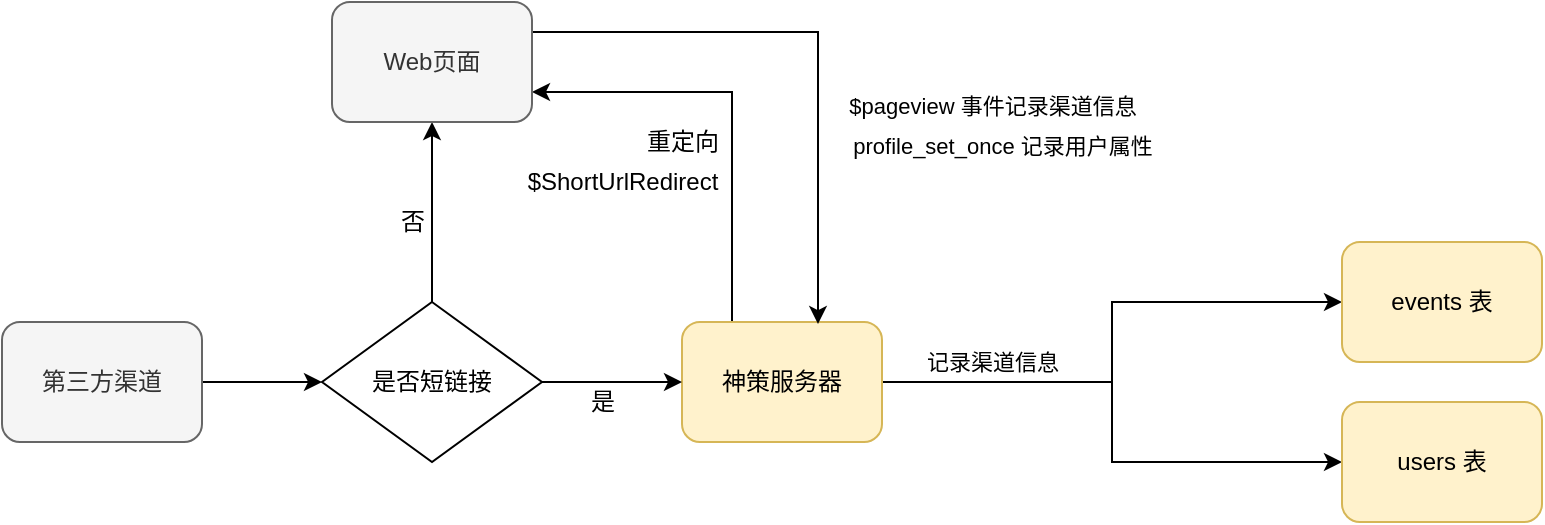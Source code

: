 <mxfile version="15.8.6" type="github">
  <diagram id="prtHgNgQTEPvFCAcTncT" name="Page-1">
    <mxGraphModel dx="2008" dy="645" grid="1" gridSize="10" guides="1" tooltips="1" connect="1" arrows="1" fold="1" page="1" pageScale="1" pageWidth="827" pageHeight="1169" math="0" shadow="0">
      <root>
        <mxCell id="0" />
        <mxCell id="1" parent="0" />
        <mxCell id="M7a1UfoR2cArPOc2KeIE-14" style="edgeStyle=orthogonalEdgeStyle;rounded=0;orthogonalLoop=1;jettySize=auto;html=1;exitX=1;exitY=0.5;exitDx=0;exitDy=0;entryX=0;entryY=0.5;entryDx=0;entryDy=0;" edge="1" parent="1" source="M7a1UfoR2cArPOc2KeIE-5" target="M7a1UfoR2cArPOc2KeIE-12">
          <mxGeometry relative="1" as="geometry" />
        </mxCell>
        <mxCell id="M7a1UfoR2cArPOc2KeIE-5" value="第三方渠道" style="rounded=1;whiteSpace=wrap;html=1;fillColor=#f5f5f5;fontColor=#333333;strokeColor=#666666;" vertex="1" parent="1">
          <mxGeometry x="-290" y="340" width="100" height="60" as="geometry" />
        </mxCell>
        <mxCell id="M7a1UfoR2cArPOc2KeIE-20" style="edgeStyle=orthogonalEdgeStyle;rounded=0;orthogonalLoop=1;jettySize=auto;html=1;exitX=0.25;exitY=0;exitDx=0;exitDy=0;entryX=1;entryY=0.75;entryDx=0;entryDy=0;" edge="1" parent="1" source="M7a1UfoR2cArPOc2KeIE-11" target="M7a1UfoR2cArPOc2KeIE-17">
          <mxGeometry relative="1" as="geometry" />
        </mxCell>
        <mxCell id="M7a1UfoR2cArPOc2KeIE-25" style="edgeStyle=orthogonalEdgeStyle;rounded=0;orthogonalLoop=1;jettySize=auto;html=1;exitX=1;exitY=0.5;exitDx=0;exitDy=0;entryX=0;entryY=0.5;entryDx=0;entryDy=0;" edge="1" parent="1" source="M7a1UfoR2cArPOc2KeIE-11" target="M7a1UfoR2cArPOc2KeIE-23">
          <mxGeometry relative="1" as="geometry" />
        </mxCell>
        <mxCell id="M7a1UfoR2cArPOc2KeIE-27" style="edgeStyle=orthogonalEdgeStyle;rounded=0;orthogonalLoop=1;jettySize=auto;html=1;exitX=1;exitY=0.5;exitDx=0;exitDy=0;entryX=0;entryY=0.5;entryDx=0;entryDy=0;" edge="1" parent="1" source="M7a1UfoR2cArPOc2KeIE-11" target="M7a1UfoR2cArPOc2KeIE-24">
          <mxGeometry relative="1" as="geometry" />
        </mxCell>
        <mxCell id="M7a1UfoR2cArPOc2KeIE-11" value="神策服务器" style="rounded=1;whiteSpace=wrap;html=1;fillColor=#fff2cc;strokeColor=#d6b656;" vertex="1" parent="1">
          <mxGeometry x="50" y="340" width="100" height="60" as="geometry" />
        </mxCell>
        <mxCell id="M7a1UfoR2cArPOc2KeIE-15" style="edgeStyle=orthogonalEdgeStyle;rounded=0;orthogonalLoop=1;jettySize=auto;html=1;exitX=1;exitY=0.5;exitDx=0;exitDy=0;entryX=0;entryY=0.5;entryDx=0;entryDy=0;" edge="1" parent="1" source="M7a1UfoR2cArPOc2KeIE-12" target="M7a1UfoR2cArPOc2KeIE-11">
          <mxGeometry relative="1" as="geometry" />
        </mxCell>
        <mxCell id="M7a1UfoR2cArPOc2KeIE-37" style="edgeStyle=orthogonalEdgeStyle;rounded=0;orthogonalLoop=1;jettySize=auto;html=1;exitX=0.5;exitY=0;exitDx=0;exitDy=0;entryX=0.5;entryY=1;entryDx=0;entryDy=0;fontSize=11;" edge="1" parent="1" source="M7a1UfoR2cArPOc2KeIE-12" target="M7a1UfoR2cArPOc2KeIE-17">
          <mxGeometry relative="1" as="geometry" />
        </mxCell>
        <mxCell id="M7a1UfoR2cArPOc2KeIE-12" value="是否短链接" style="rhombus;whiteSpace=wrap;html=1;" vertex="1" parent="1">
          <mxGeometry x="-130" y="330" width="110" height="80" as="geometry" />
        </mxCell>
        <mxCell id="M7a1UfoR2cArPOc2KeIE-21" style="edgeStyle=orthogonalEdgeStyle;rounded=0;orthogonalLoop=1;jettySize=auto;html=1;exitX=1;exitY=0.25;exitDx=0;exitDy=0;entryX=0.68;entryY=0.017;entryDx=0;entryDy=0;entryPerimeter=0;" edge="1" parent="1" source="M7a1UfoR2cArPOc2KeIE-17" target="M7a1UfoR2cArPOc2KeIE-11">
          <mxGeometry relative="1" as="geometry" />
        </mxCell>
        <mxCell id="M7a1UfoR2cArPOc2KeIE-17" value="Web页面" style="rounded=1;whiteSpace=wrap;html=1;fillColor=#f5f5f5;strokeColor=#666666;fontColor=#333333;" vertex="1" parent="1">
          <mxGeometry x="-125" y="180" width="100" height="60" as="geometry" />
        </mxCell>
        <mxCell id="M7a1UfoR2cArPOc2KeIE-23" value="events 表" style="rounded=1;whiteSpace=wrap;html=1;fillColor=#fff2cc;strokeColor=#d6b656;" vertex="1" parent="1">
          <mxGeometry x="380" y="300" width="100" height="60" as="geometry" />
        </mxCell>
        <mxCell id="M7a1UfoR2cArPOc2KeIE-24" value="users 表" style="rounded=1;whiteSpace=wrap;html=1;fillColor=#fff2cc;strokeColor=#d6b656;" vertex="1" parent="1">
          <mxGeometry x="380" y="380" width="100" height="60" as="geometry" />
        </mxCell>
        <mxCell id="M7a1UfoR2cArPOc2KeIE-29" value="是" style="text;html=1;align=center;verticalAlign=middle;resizable=0;points=[];autosize=1;strokeColor=none;fillColor=none;" vertex="1" parent="1">
          <mxGeometry x="-5" y="370" width="30" height="20" as="geometry" />
        </mxCell>
        <mxCell id="M7a1UfoR2cArPOc2KeIE-30" value="否" style="text;html=1;align=center;verticalAlign=middle;resizable=0;points=[];autosize=1;strokeColor=none;fillColor=none;" vertex="1" parent="1">
          <mxGeometry x="-100" y="280" width="30" height="20" as="geometry" />
        </mxCell>
        <mxCell id="M7a1UfoR2cArPOc2KeIE-31" value="重定向" style="text;html=1;align=center;verticalAlign=middle;resizable=0;points=[];autosize=1;strokeColor=none;fillColor=none;" vertex="1" parent="1">
          <mxGeometry x="25" y="240" width="50" height="20" as="geometry" />
        </mxCell>
        <mxCell id="M7a1UfoR2cArPOc2KeIE-33" value="$ShortUrlRedirect" style="text;html=1;align=center;verticalAlign=middle;resizable=0;points=[];autosize=1;strokeColor=none;fillColor=none;" vertex="1" parent="1">
          <mxGeometry x="-35" y="260" width="110" height="20" as="geometry" />
        </mxCell>
        <mxCell id="M7a1UfoR2cArPOc2KeIE-34" value="&lt;font style=&quot;font-size: 11px&quot;&gt;$pageview 事件记录渠道信息&lt;/font&gt;" style="text;html=1;align=center;verticalAlign=middle;resizable=0;points=[];autosize=1;strokeColor=none;fillColor=none;fontSize=15;strokeWidth=0;" vertex="1" parent="1">
          <mxGeometry x="120" y="220" width="170" height="20" as="geometry" />
        </mxCell>
        <mxCell id="M7a1UfoR2cArPOc2KeIE-36" value="&lt;font style=&quot;font-size: 11px&quot;&gt;profile_set_once 记录用户属性&lt;/font&gt;" style="text;html=1;align=center;verticalAlign=middle;resizable=0;points=[];autosize=1;strokeColor=none;fillColor=none;fontSize=15;strokeWidth=0;" vertex="1" parent="1">
          <mxGeometry x="120" y="240" width="180" height="20" as="geometry" />
        </mxCell>
        <mxCell id="M7a1UfoR2cArPOc2KeIE-38" value="记录渠道信息" style="text;html=1;align=center;verticalAlign=middle;resizable=0;points=[];autosize=1;strokeColor=none;fillColor=none;fontSize=11;" vertex="1" parent="1">
          <mxGeometry x="160" y="350" width="90" height="20" as="geometry" />
        </mxCell>
      </root>
    </mxGraphModel>
  </diagram>
</mxfile>
